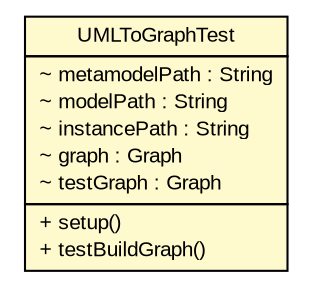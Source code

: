 #!/usr/local/bin/dot
#
# Class diagram 
# Generated by UMLGraph version 5.2 (http://www.umlgraph.org/)
#

digraph G {
	edge [fontname="arial",fontsize=10,labelfontname="arial",labelfontsize=10];
	node [fontname="arial",fontsize=10,shape=plaintext];
	nodesep=0.25;
	ranksep=0.5;
	// model.UMLToGraphTest
	c1133 [label=<<table title="model.UMLToGraphTest" border="0" cellborder="1" cellspacing="0" cellpadding="2" port="p" bgcolor="lemonChiffon" href="./UMLToGraphTest.html">
		<tr><td><table border="0" cellspacing="0" cellpadding="1">
<tr><td align="center" balign="center"> UMLToGraphTest </td></tr>
		</table></td></tr>
		<tr><td><table border="0" cellspacing="0" cellpadding="1">
<tr><td align="left" balign="left"> ~ metamodelPath : String </td></tr>
<tr><td align="left" balign="left"> ~ modelPath : String </td></tr>
<tr><td align="left" balign="left"> ~ instancePath : String </td></tr>
<tr><td align="left" balign="left"> ~ graph : Graph </td></tr>
<tr><td align="left" balign="left"> ~ testGraph : Graph </td></tr>
		</table></td></tr>
		<tr><td><table border="0" cellspacing="0" cellpadding="1">
<tr><td align="left" balign="left"> + setup() </td></tr>
<tr><td align="left" balign="left"> + testBuildGraph() </td></tr>
		</table></td></tr>
		</table>>, fontname="arial", fontcolor="black", fontsize=10.0];
}

